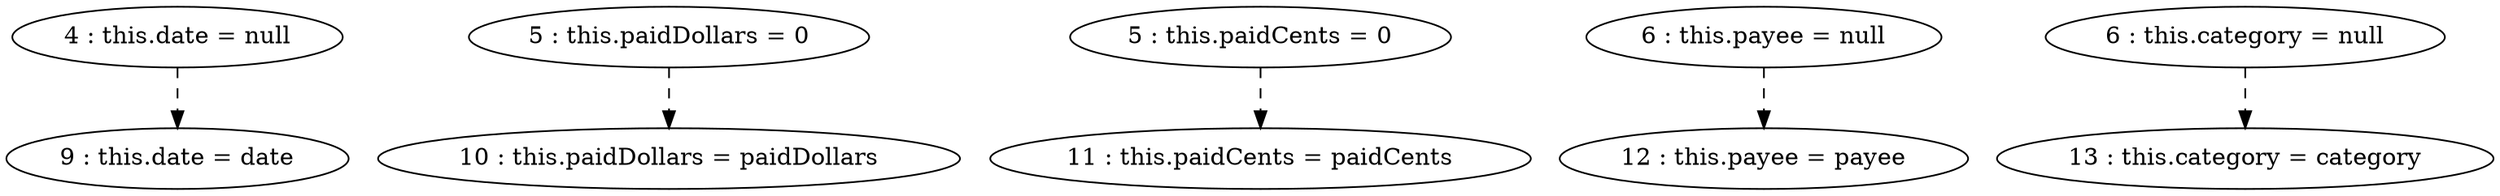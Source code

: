 digraph G {
"4 : this.date = null"
"4 : this.date = null" -> "9 : this.date = date" [style=dashed]
"5 : this.paidDollars = 0"
"5 : this.paidDollars = 0" -> "10 : this.paidDollars = paidDollars" [style=dashed]
"5 : this.paidCents = 0"
"5 : this.paidCents = 0" -> "11 : this.paidCents = paidCents" [style=dashed]
"6 : this.payee = null"
"6 : this.payee = null" -> "12 : this.payee = payee" [style=dashed]
"6 : this.category = null"
"6 : this.category = null" -> "13 : this.category = category" [style=dashed]
"9 : this.date = date"
"10 : this.paidDollars = paidDollars"
"11 : this.paidCents = paidCents"
"12 : this.payee = payee"
"13 : this.category = category"
}